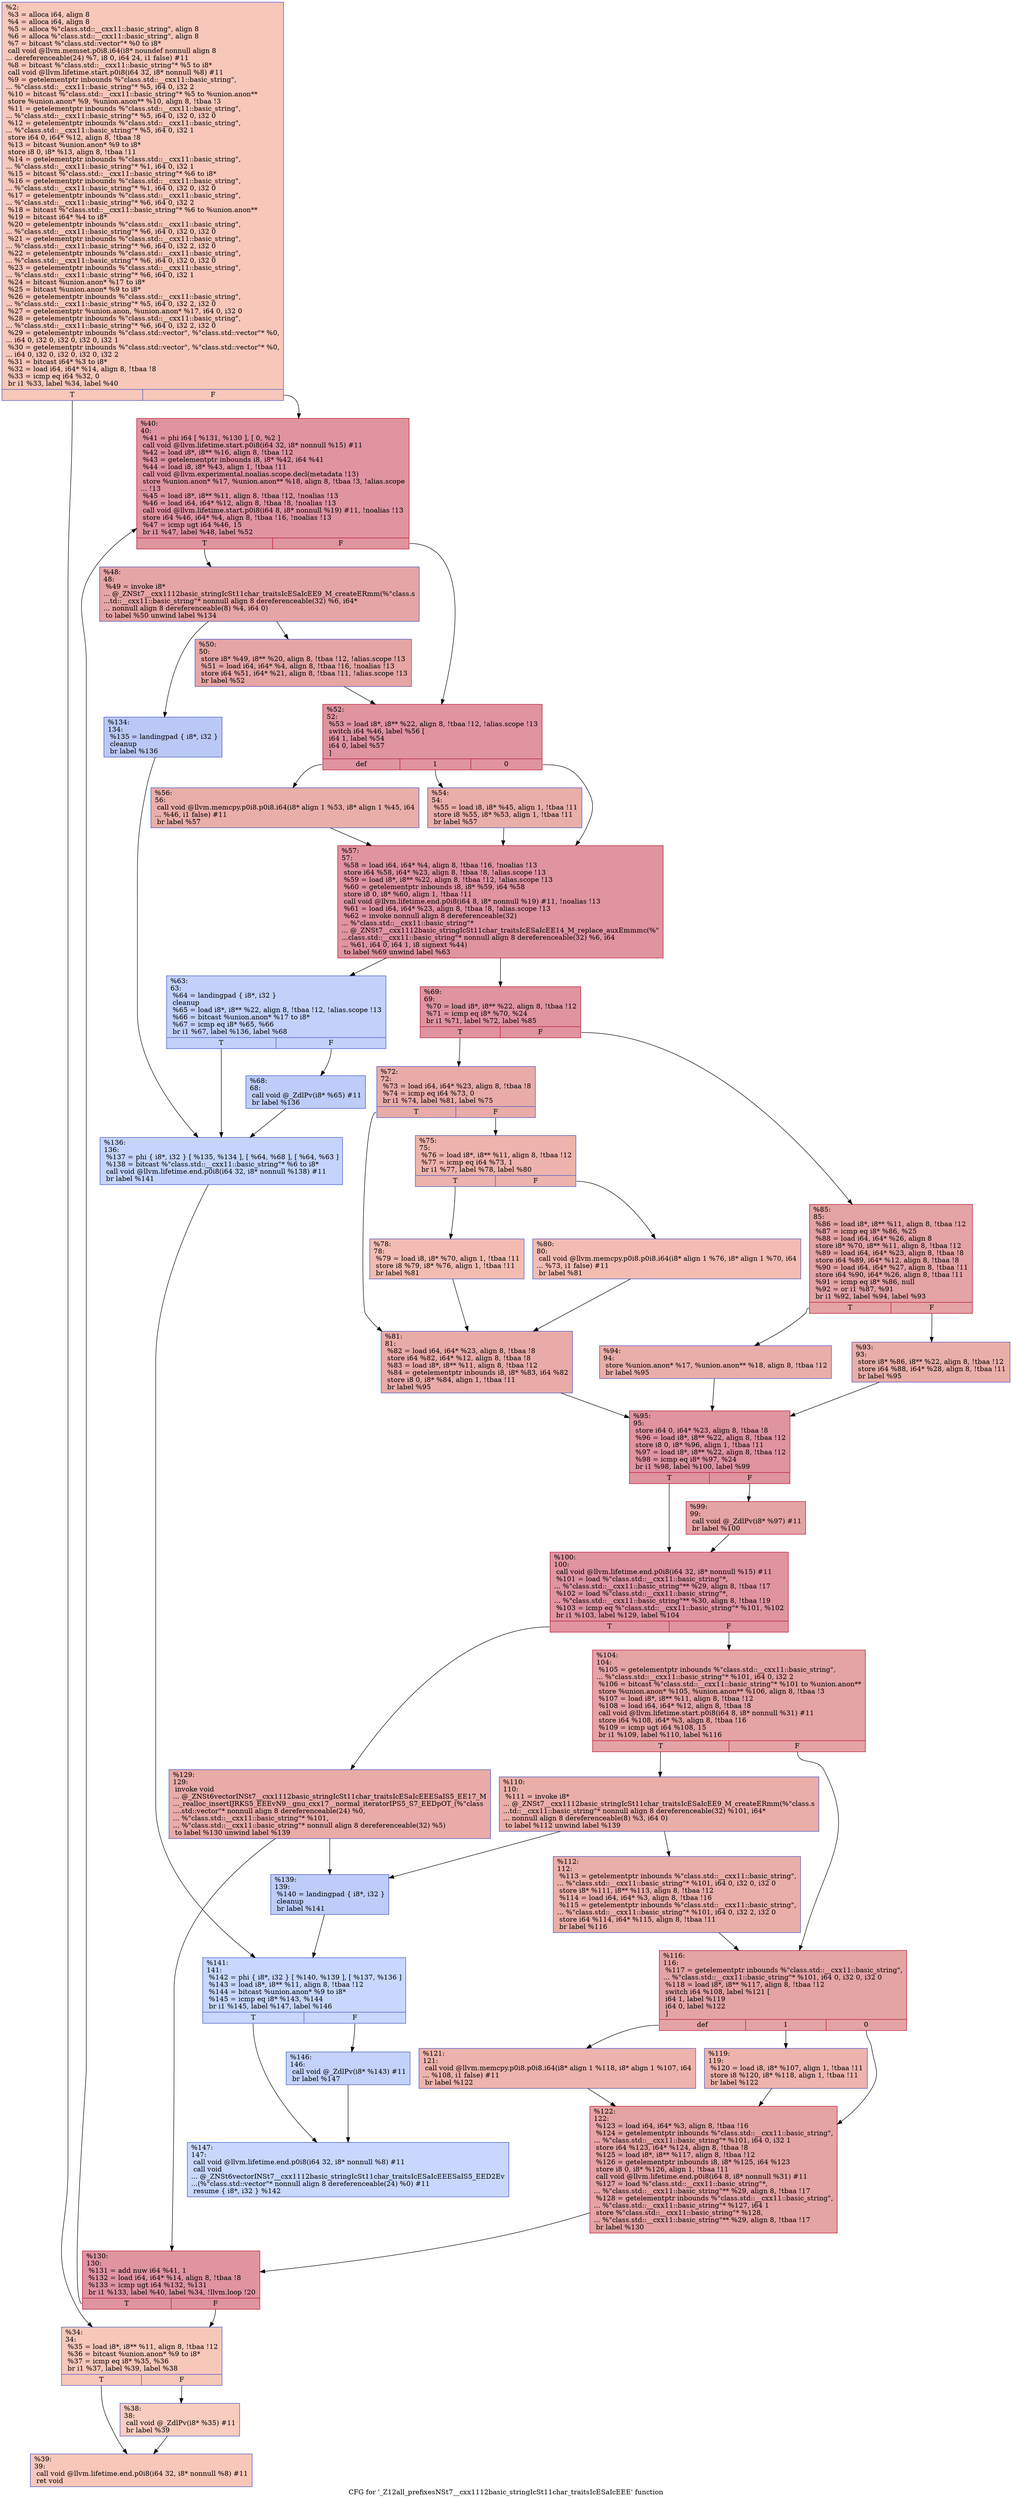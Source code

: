 digraph "CFG for '_Z12all_prefixesNSt7__cxx1112basic_stringIcSt11char_traitsIcESaIcEEE' function" {
	label="CFG for '_Z12all_prefixesNSt7__cxx1112basic_stringIcSt11char_traitsIcESaIcEEE' function";

	Node0x5567970fce20 [shape=record,color="#3d50c3ff", style=filled, fillcolor="#ec7f6370",label="{%2:\l  %3 = alloca i64, align 8\l  %4 = alloca i64, align 8\l  %5 = alloca %\"class.std::__cxx11::basic_string\", align 8\l  %6 = alloca %\"class.std::__cxx11::basic_string\", align 8\l  %7 = bitcast %\"class.std::vector\"* %0 to i8*\l  call void @llvm.memset.p0i8.i64(i8* noundef nonnull align 8\l... dereferenceable(24) %7, i8 0, i64 24, i1 false) #11\l  %8 = bitcast %\"class.std::__cxx11::basic_string\"* %5 to i8*\l  call void @llvm.lifetime.start.p0i8(i64 32, i8* nonnull %8) #11\l  %9 = getelementptr inbounds %\"class.std::__cxx11::basic_string\",\l... %\"class.std::__cxx11::basic_string\"* %5, i64 0, i32 2\l  %10 = bitcast %\"class.std::__cxx11::basic_string\"* %5 to %union.anon**\l  store %union.anon* %9, %union.anon** %10, align 8, !tbaa !3\l  %11 = getelementptr inbounds %\"class.std::__cxx11::basic_string\",\l... %\"class.std::__cxx11::basic_string\"* %5, i64 0, i32 0, i32 0\l  %12 = getelementptr inbounds %\"class.std::__cxx11::basic_string\",\l... %\"class.std::__cxx11::basic_string\"* %5, i64 0, i32 1\l  store i64 0, i64* %12, align 8, !tbaa !8\l  %13 = bitcast %union.anon* %9 to i8*\l  store i8 0, i8* %13, align 8, !tbaa !11\l  %14 = getelementptr inbounds %\"class.std::__cxx11::basic_string\",\l... %\"class.std::__cxx11::basic_string\"* %1, i64 0, i32 1\l  %15 = bitcast %\"class.std::__cxx11::basic_string\"* %6 to i8*\l  %16 = getelementptr inbounds %\"class.std::__cxx11::basic_string\",\l... %\"class.std::__cxx11::basic_string\"* %1, i64 0, i32 0, i32 0\l  %17 = getelementptr inbounds %\"class.std::__cxx11::basic_string\",\l... %\"class.std::__cxx11::basic_string\"* %6, i64 0, i32 2\l  %18 = bitcast %\"class.std::__cxx11::basic_string\"* %6 to %union.anon**\l  %19 = bitcast i64* %4 to i8*\l  %20 = getelementptr inbounds %\"class.std::__cxx11::basic_string\",\l... %\"class.std::__cxx11::basic_string\"* %6, i64 0, i32 0, i32 0\l  %21 = getelementptr inbounds %\"class.std::__cxx11::basic_string\",\l... %\"class.std::__cxx11::basic_string\"* %6, i64 0, i32 2, i32 0\l  %22 = getelementptr inbounds %\"class.std::__cxx11::basic_string\",\l... %\"class.std::__cxx11::basic_string\"* %6, i64 0, i32 0, i32 0\l  %23 = getelementptr inbounds %\"class.std::__cxx11::basic_string\",\l... %\"class.std::__cxx11::basic_string\"* %6, i64 0, i32 1\l  %24 = bitcast %union.anon* %17 to i8*\l  %25 = bitcast %union.anon* %9 to i8*\l  %26 = getelementptr inbounds %\"class.std::__cxx11::basic_string\",\l... %\"class.std::__cxx11::basic_string\"* %5, i64 0, i32 2, i32 0\l  %27 = getelementptr %union.anon, %union.anon* %17, i64 0, i32 0\l  %28 = getelementptr inbounds %\"class.std::__cxx11::basic_string\",\l... %\"class.std::__cxx11::basic_string\"* %6, i64 0, i32 2, i32 0\l  %29 = getelementptr inbounds %\"class.std::vector\", %\"class.std::vector\"* %0,\l... i64 0, i32 0, i32 0, i32 0, i32 1\l  %30 = getelementptr inbounds %\"class.std::vector\", %\"class.std::vector\"* %0,\l... i64 0, i32 0, i32 0, i32 0, i32 2\l  %31 = bitcast i64* %3 to i8*\l  %32 = load i64, i64* %14, align 8, !tbaa !8\l  %33 = icmp eq i64 %32, 0\l  br i1 %33, label %34, label %40\l|{<s0>T|<s1>F}}"];
	Node0x5567970fce20:s0 -> Node0x556797100d60;
	Node0x5567970fce20:s1 -> Node0x556797100df0;
	Node0x556797100d60 [shape=record,color="#3d50c3ff", style=filled, fillcolor="#ec7f6370",label="{%34:\l34:                                               \l  %35 = load i8*, i8** %11, align 8, !tbaa !12\l  %36 = bitcast %union.anon* %9 to i8*\l  %37 = icmp eq i8* %35, %36\l  br i1 %37, label %39, label %38\l|{<s0>T|<s1>F}}"];
	Node0x556797100d60:s0 -> Node0x556797101180;
	Node0x556797100d60:s1 -> Node0x556797101210;
	Node0x556797101210 [shape=record,color="#3d50c3ff", style=filled, fillcolor="#f08b6e70",label="{%38:\l38:                                               \l  call void @_ZdlPv(i8* %35) #11\l  br label %39\l}"];
	Node0x556797101210 -> Node0x556797101180;
	Node0x556797101180 [shape=record,color="#3d50c3ff", style=filled, fillcolor="#ec7f6370",label="{%39:\l39:                                               \l  call void @llvm.lifetime.end.p0i8(i64 32, i8* nonnull %8) #11\l  ret void\l}"];
	Node0x556797100df0 [shape=record,color="#b70d28ff", style=filled, fillcolor="#b70d2870",label="{%40:\l40:                                               \l  %41 = phi i64 [ %131, %130 ], [ 0, %2 ]\l  call void @llvm.lifetime.start.p0i8(i64 32, i8* nonnull %15) #11\l  %42 = load i8*, i8** %16, align 8, !tbaa !12\l  %43 = getelementptr inbounds i8, i8* %42, i64 %41\l  %44 = load i8, i8* %43, align 1, !tbaa !11\l  call void @llvm.experimental.noalias.scope.decl(metadata !13)\l  store %union.anon* %17, %union.anon** %18, align 8, !tbaa !3, !alias.scope\l... !13\l  %45 = load i8*, i8** %11, align 8, !tbaa !12, !noalias !13\l  %46 = load i64, i64* %12, align 8, !tbaa !8, !noalias !13\l  call void @llvm.lifetime.start.p0i8(i64 8, i8* nonnull %19) #11, !noalias !13\l  store i64 %46, i64* %4, align 8, !tbaa !16, !noalias !13\l  %47 = icmp ugt i64 %46, 15\l  br i1 %47, label %48, label %52\l|{<s0>T|<s1>F}}"];
	Node0x556797100df0:s0 -> Node0x556797104220;
	Node0x556797100df0:s1 -> Node0x5567971042b0;
	Node0x556797104220 [shape=record,color="#3d50c3ff", style=filled, fillcolor="#c5333470",label="{%48:\l48:                                               \l  %49 = invoke i8*\l... @_ZNSt7__cxx1112basic_stringIcSt11char_traitsIcESaIcEE9_M_createERmm(%\"class.s\l...td::__cxx11::basic_string\"* nonnull align 8 dereferenceable(32) %6, i64*\l... nonnull align 8 dereferenceable(8) %4, i64 0)\l          to label %50 unwind label %134\l}"];
	Node0x556797104220 -> Node0x5567971044e0;
	Node0x556797104220 -> Node0x556797104530;
	Node0x5567971044e0 [shape=record,color="#3d50c3ff", style=filled, fillcolor="#c5333470",label="{%50:\l50:                                               \l  store i8* %49, i8** %20, align 8, !tbaa !12, !alias.scope !13\l  %51 = load i64, i64* %4, align 8, !tbaa !16, !noalias !13\l  store i64 %51, i64* %21, align 8, !tbaa !11, !alias.scope !13\l  br label %52\l}"];
	Node0x5567971044e0 -> Node0x5567971042b0;
	Node0x5567971042b0 [shape=record,color="#b70d28ff", style=filled, fillcolor="#b70d2870",label="{%52:\l52:                                               \l  %53 = load i8*, i8** %22, align 8, !tbaa !12, !alias.scope !13\l  switch i64 %46, label %56 [\l    i64 1, label %54\l    i64 0, label %57\l  ]\l|{<s0>def|<s1>1|<s2>0}}"];
	Node0x5567971042b0:s0 -> Node0x5567971043f0;
	Node0x5567971042b0:s1 -> Node0x556797105200;
	Node0x5567971042b0:s2 -> Node0x556797105290;
	Node0x556797105200 [shape=record,color="#3d50c3ff", style=filled, fillcolor="#d0473d70",label="{%54:\l54:                                               \l  %55 = load i8, i8* %45, align 1, !tbaa !11\l  store i8 %55, i8* %53, align 1, !tbaa !11\l  br label %57\l}"];
	Node0x556797105200 -> Node0x556797105290;
	Node0x5567971043f0 [shape=record,color="#3d50c3ff", style=filled, fillcolor="#d0473d70",label="{%56:\l56:                                               \l  call void @llvm.memcpy.p0i8.p0i8.i64(i8* align 1 %53, i8* align 1 %45, i64\l... %46, i1 false) #11\l  br label %57\l}"];
	Node0x5567971043f0 -> Node0x556797105290;
	Node0x556797105290 [shape=record,color="#b70d28ff", style=filled, fillcolor="#b70d2870",label="{%57:\l57:                                               \l  %58 = load i64, i64* %4, align 8, !tbaa !16, !noalias !13\l  store i64 %58, i64* %23, align 8, !tbaa !8, !alias.scope !13\l  %59 = load i8*, i8** %22, align 8, !tbaa !12, !alias.scope !13\l  %60 = getelementptr inbounds i8, i8* %59, i64 %58\l  store i8 0, i8* %60, align 1, !tbaa !11\l  call void @llvm.lifetime.end.p0i8(i64 8, i8* nonnull %19) #11, !noalias !13\l  %61 = load i64, i64* %23, align 8, !tbaa !8, !alias.scope !13\l  %62 = invoke nonnull align 8 dereferenceable(32)\l... %\"class.std::__cxx11::basic_string\"*\l... @_ZNSt7__cxx1112basic_stringIcSt11char_traitsIcESaIcEE14_M_replace_auxEmmmc(%\"\l...class.std::__cxx11::basic_string\"* nonnull align 8 dereferenceable(32) %6, i64\l... %61, i64 0, i64 1, i8 signext %44)\l          to label %69 unwind label %63\l}"];
	Node0x556797105290 -> Node0x556797105ea0;
	Node0x556797105290 -> Node0x556797105f30;
	Node0x556797105f30 [shape=record,color="#3d50c3ff", style=filled, fillcolor="#7396f570",label="{%63:\l63:                                               \l  %64 = landingpad \{ i8*, i32 \}\l          cleanup\l  %65 = load i8*, i8** %22, align 8, !tbaa !12, !alias.scope !13\l  %66 = bitcast %union.anon* %17 to i8*\l  %67 = icmp eq i8* %65, %66\l  br i1 %67, label %136, label %68\l|{<s0>T|<s1>F}}"];
	Node0x556797105f30:s0 -> Node0x556797106aa0;
	Node0x556797105f30:s1 -> Node0x556797106b30;
	Node0x556797106b30 [shape=record,color="#3d50c3ff", style=filled, fillcolor="#6a8bef70",label="{%68:\l68:                                               \l  call void @_ZdlPv(i8* %65) #11\l  br label %136\l}"];
	Node0x556797106b30 -> Node0x556797106aa0;
	Node0x556797105ea0 [shape=record,color="#b70d28ff", style=filled, fillcolor="#b70d2870",label="{%69:\l69:                                               \l  %70 = load i8*, i8** %22, align 8, !tbaa !12\l  %71 = icmp eq i8* %70, %24\l  br i1 %71, label %72, label %85\l|{<s0>T|<s1>F}}"];
	Node0x556797105ea0:s0 -> Node0x556797106ef0;
	Node0x556797105ea0:s1 -> Node0x556797106f40;
	Node0x556797106ef0 [shape=record,color="#3d50c3ff", style=filled, fillcolor="#cc403a70",label="{%72:\l72:                                               \l  %73 = load i64, i64* %23, align 8, !tbaa !8\l  %74 = icmp eq i64 %73, 0\l  br i1 %74, label %81, label %75\l|{<s0>T|<s1>F}}"];
	Node0x556797106ef0:s0 -> Node0x556797107140;
	Node0x556797106ef0:s1 -> Node0x556797107190;
	Node0x556797107190 [shape=record,color="#3d50c3ff", style=filled, fillcolor="#d6524470",label="{%75:\l75:                                               \l  %76 = load i8*, i8** %11, align 8, !tbaa !12\l  %77 = icmp eq i64 %73, 1\l  br i1 %77, label %78, label %80\l|{<s0>T|<s1>F}}"];
	Node0x556797107190:s0 -> Node0x5567971073d0;
	Node0x556797107190:s1 -> Node0x556797107420;
	Node0x5567971073d0 [shape=record,color="#3d50c3ff", style=filled, fillcolor="#e1675170",label="{%78:\l78:                                               \l  %79 = load i8, i8* %70, align 1, !tbaa !11\l  store i8 %79, i8* %76, align 1, !tbaa !11\l  br label %81\l}"];
	Node0x5567971073d0 -> Node0x556797107140;
	Node0x556797107420 [shape=record,color="#3d50c3ff", style=filled, fillcolor="#e1675170",label="{%80:\l80:                                               \l  call void @llvm.memcpy.p0i8.p0i8.i64(i8* align 1 %76, i8* align 1 %70, i64\l... %73, i1 false) #11\l  br label %81\l}"];
	Node0x556797107420 -> Node0x556797107140;
	Node0x556797107140 [shape=record,color="#3d50c3ff", style=filled, fillcolor="#cc403a70",label="{%81:\l81:                                               \l  %82 = load i64, i64* %23, align 8, !tbaa !8\l  store i64 %82, i64* %12, align 8, !tbaa !8\l  %83 = load i8*, i8** %11, align 8, !tbaa !12\l  %84 = getelementptr inbounds i8, i8* %83, i64 %82\l  store i8 0, i8* %84, align 1, !tbaa !11\l  br label %95\l}"];
	Node0x556797107140 -> Node0x556797107ba0;
	Node0x556797106f40 [shape=record,color="#b70d28ff", style=filled, fillcolor="#c32e3170",label="{%85:\l85:                                               \l  %86 = load i8*, i8** %11, align 8, !tbaa !12\l  %87 = icmp eq i8* %86, %25\l  %88 = load i64, i64* %26, align 8\l  store i8* %70, i8** %11, align 8, !tbaa !12\l  %89 = load i64, i64* %23, align 8, !tbaa !8\l  store i64 %89, i64* %12, align 8, !tbaa !8\l  %90 = load i64, i64* %27, align 8, !tbaa !11\l  store i64 %90, i64* %26, align 8, !tbaa !11\l  %91 = icmp eq i8* %86, null\l  %92 = or i1 %87, %91\l  br i1 %92, label %94, label %93\l|{<s0>T|<s1>F}}"];
	Node0x556797106f40:s0 -> Node0x556797108180;
	Node0x556797106f40:s1 -> Node0x5567971081d0;
	Node0x5567971081d0 [shape=record,color="#3d50c3ff", style=filled, fillcolor="#d0473d70",label="{%93:\l93:                                               \l  store i8* %86, i8** %22, align 8, !tbaa !12\l  store i64 %88, i64* %28, align 8, !tbaa !11\l  br label %95\l}"];
	Node0x5567971081d0 -> Node0x556797107ba0;
	Node0x556797108180 [shape=record,color="#3d50c3ff", style=filled, fillcolor="#d0473d70",label="{%94:\l94:                                               \l  store %union.anon* %17, %union.anon** %18, align 8, !tbaa !12\l  br label %95\l}"];
	Node0x556797108180 -> Node0x556797107ba0;
	Node0x556797107ba0 [shape=record,color="#b70d28ff", style=filled, fillcolor="#b70d2870",label="{%95:\l95:                                               \l  store i64 0, i64* %23, align 8, !tbaa !8\l  %96 = load i8*, i8** %22, align 8, !tbaa !12\l  store i8 0, i8* %96, align 1, !tbaa !11\l  %97 = load i8*, i8** %22, align 8, !tbaa !12\l  %98 = icmp eq i8* %97, %24\l  br i1 %98, label %100, label %99\l|{<s0>T|<s1>F}}"];
	Node0x556797107ba0:s0 -> Node0x5567971087f0;
	Node0x556797107ba0:s1 -> Node0x556797108840;
	Node0x556797108840 [shape=record,color="#b70d28ff", style=filled, fillcolor="#c32e3170",label="{%99:\l99:                                               \l  call void @_ZdlPv(i8* %97) #11\l  br label %100\l}"];
	Node0x556797108840 -> Node0x5567971087f0;
	Node0x5567971087f0 [shape=record,color="#b70d28ff", style=filled, fillcolor="#b70d2870",label="{%100:\l100:                                              \l  call void @llvm.lifetime.end.p0i8(i64 32, i8* nonnull %15) #11\l  %101 = load %\"class.std::__cxx11::basic_string\"*,\l... %\"class.std::__cxx11::basic_string\"** %29, align 8, !tbaa !17\l  %102 = load %\"class.std::__cxx11::basic_string\"*,\l... %\"class.std::__cxx11::basic_string\"** %30, align 8, !tbaa !19\l  %103 = icmp eq %\"class.std::__cxx11::basic_string\"* %101, %102\l  br i1 %103, label %129, label %104\l|{<s0>T|<s1>F}}"];
	Node0x5567971087f0:s0 -> Node0x5567970fed20;
	Node0x5567971087f0:s1 -> Node0x5567970fedb0;
	Node0x5567970fedb0 [shape=record,color="#b70d28ff", style=filled, fillcolor="#c32e3170",label="{%104:\l104:                                              \l  %105 = getelementptr inbounds %\"class.std::__cxx11::basic_string\",\l... %\"class.std::__cxx11::basic_string\"* %101, i64 0, i32 2\l  %106 = bitcast %\"class.std::__cxx11::basic_string\"* %101 to %union.anon**\l  store %union.anon* %105, %union.anon** %106, align 8, !tbaa !3\l  %107 = load i8*, i8** %11, align 8, !tbaa !12\l  %108 = load i64, i64* %12, align 8, !tbaa !8\l  call void @llvm.lifetime.start.p0i8(i64 8, i8* nonnull %31) #11\l  store i64 %108, i64* %3, align 8, !tbaa !16\l  %109 = icmp ugt i64 %108, 15\l  br i1 %109, label %110, label %116\l|{<s0>T|<s1>F}}"];
	Node0x5567970fedb0:s0 -> Node0x5567970ff420;
	Node0x5567970fedb0:s1 -> Node0x5567970ff470;
	Node0x5567970ff420 [shape=record,color="#3d50c3ff", style=filled, fillcolor="#d0473d70",label="{%110:\l110:                                              \l  %111 = invoke i8*\l... @_ZNSt7__cxx1112basic_stringIcSt11char_traitsIcESaIcEE9_M_createERmm(%\"class.s\l...td::__cxx11::basic_string\"* nonnull align 8 dereferenceable(32) %101, i64*\l... nonnull align 8 dereferenceable(8) %3, i64 0)\l          to label %112 unwind label %139\l}"];
	Node0x5567970ff420 -> Node0x55679710a160;
	Node0x5567970ff420 -> Node0x55679710a1b0;
	Node0x55679710a160 [shape=record,color="#3d50c3ff", style=filled, fillcolor="#d0473d70",label="{%112:\l112:                                              \l  %113 = getelementptr inbounds %\"class.std::__cxx11::basic_string\",\l... %\"class.std::__cxx11::basic_string\"* %101, i64 0, i32 0, i32 0\l  store i8* %111, i8** %113, align 8, !tbaa !12\l  %114 = load i64, i64* %3, align 8, !tbaa !16\l  %115 = getelementptr inbounds %\"class.std::__cxx11::basic_string\",\l... %\"class.std::__cxx11::basic_string\"* %101, i64 0, i32 2, i32 0\l  store i64 %114, i64* %115, align 8, !tbaa !11\l  br label %116\l}"];
	Node0x55679710a160 -> Node0x5567970ff470;
	Node0x5567970ff470 [shape=record,color="#b70d28ff", style=filled, fillcolor="#c32e3170",label="{%116:\l116:                                              \l  %117 = getelementptr inbounds %\"class.std::__cxx11::basic_string\",\l... %\"class.std::__cxx11::basic_string\"* %101, i64 0, i32 0, i32 0\l  %118 = load i8*, i8** %117, align 8, !tbaa !12\l  switch i64 %108, label %121 [\l    i64 1, label %119\l    i64 0, label %122\l  ]\l|{<s0>def|<s1>1|<s2>0}}"];
	Node0x5567970ff470:s0 -> Node0x55679710a110;
	Node0x5567970ff470:s1 -> Node0x55679710a8c0;
	Node0x5567970ff470:s2 -> Node0x55679710a910;
	Node0x55679710a8c0 [shape=record,color="#3d50c3ff", style=filled, fillcolor="#d6524470",label="{%119:\l119:                                              \l  %120 = load i8, i8* %107, align 1, !tbaa !11\l  store i8 %120, i8* %118, align 1, !tbaa !11\l  br label %122\l}"];
	Node0x55679710a8c0 -> Node0x55679710a910;
	Node0x55679710a110 [shape=record,color="#3d50c3ff", style=filled, fillcolor="#d6524470",label="{%121:\l121:                                              \l  call void @llvm.memcpy.p0i8.p0i8.i64(i8* align 1 %118, i8* align 1 %107, i64\l... %108, i1 false) #11\l  br label %122\l}"];
	Node0x55679710a110 -> Node0x55679710a910;
	Node0x55679710a910 [shape=record,color="#b70d28ff", style=filled, fillcolor="#c32e3170",label="{%122:\l122:                                              \l  %123 = load i64, i64* %3, align 8, !tbaa !16\l  %124 = getelementptr inbounds %\"class.std::__cxx11::basic_string\",\l... %\"class.std::__cxx11::basic_string\"* %101, i64 0, i32 1\l  store i64 %123, i64* %124, align 8, !tbaa !8\l  %125 = load i8*, i8** %117, align 8, !tbaa !12\l  %126 = getelementptr inbounds i8, i8* %125, i64 %123\l  store i8 0, i8* %126, align 1, !tbaa !11\l  call void @llvm.lifetime.end.p0i8(i64 8, i8* nonnull %31) #11\l  %127 = load %\"class.std::__cxx11::basic_string\"*,\l... %\"class.std::__cxx11::basic_string\"** %29, align 8, !tbaa !17\l  %128 = getelementptr inbounds %\"class.std::__cxx11::basic_string\",\l... %\"class.std::__cxx11::basic_string\"* %127, i64 1\l  store %\"class.std::__cxx11::basic_string\"* %128,\l... %\"class.std::__cxx11::basic_string\"** %29, align 8, !tbaa !17\l  br label %130\l}"];
	Node0x55679710a910 -> Node0x556797101860;
	Node0x5567970fed20 [shape=record,color="#3d50c3ff", style=filled, fillcolor="#cc403a70",label="{%129:\l129:                                              \l  invoke void\l... @_ZNSt6vectorINSt7__cxx1112basic_stringIcSt11char_traitsIcESaIcEEESaIS5_EE17_M\l..._realloc_insertIJRKS5_EEEvN9__gnu_cxx17__normal_iteratorIPS5_S7_EEDpOT_(%\"class\l....std::vector\"* nonnull align 8 dereferenceable(24) %0,\l... %\"class.std::__cxx11::basic_string\"* %101,\l... %\"class.std::__cxx11::basic_string\"* nonnull align 8 dereferenceable(32) %5)\l          to label %130 unwind label %139\l}"];
	Node0x5567970fed20 -> Node0x556797101860;
	Node0x5567970fed20 -> Node0x55679710a1b0;
	Node0x556797101860 [shape=record,color="#b70d28ff", style=filled, fillcolor="#b70d2870",label="{%130:\l130:                                              \l  %131 = add nuw i64 %41, 1\l  %132 = load i64, i64* %14, align 8, !tbaa !8\l  %133 = icmp ugt i64 %132, %131\l  br i1 %133, label %40, label %34, !llvm.loop !20\l|{<s0>T|<s1>F}}"];
	Node0x556797101860:s0 -> Node0x556797100df0;
	Node0x556797101860:s1 -> Node0x556797100d60;
	Node0x556797104530 [shape=record,color="#3d50c3ff", style=filled, fillcolor="#6282ea70",label="{%134:\l134:                                              \l  %135 = landingpad \{ i8*, i32 \}\l          cleanup\l  br label %136\l}"];
	Node0x556797104530 -> Node0x556797106aa0;
	Node0x556797106aa0 [shape=record,color="#3d50c3ff", style=filled, fillcolor="#7a9df870",label="{%136:\l136:                                              \l  %137 = phi \{ i8*, i32 \} [ %135, %134 ], [ %64, %68 ], [ %64, %63 ]\l  %138 = bitcast %\"class.std::__cxx11::basic_string\"* %6 to i8*\l  call void @llvm.lifetime.end.p0i8(i64 32, i8* nonnull %138) #11\l  br label %141\l}"];
	Node0x556797106aa0 -> Node0x55679710cc90;
	Node0x55679710a1b0 [shape=record,color="#3d50c3ff", style=filled, fillcolor="#6a8bef70",label="{%139:\l139:                                              \l  %140 = landingpad \{ i8*, i32 \}\l          cleanup\l  br label %141\l}"];
	Node0x55679710a1b0 -> Node0x55679710cc90;
	Node0x55679710cc90 [shape=record,color="#3d50c3ff", style=filled, fillcolor="#81a4fb70",label="{%141:\l141:                                              \l  %142 = phi \{ i8*, i32 \} [ %140, %139 ], [ %137, %136 ]\l  %143 = load i8*, i8** %11, align 8, !tbaa !12\l  %144 = bitcast %union.anon* %9 to i8*\l  %145 = icmp eq i8* %143, %144\l  br i1 %145, label %147, label %146\l|{<s0>T|<s1>F}}"];
	Node0x55679710cc90:s0 -> Node0x55679710d030;
	Node0x55679710cc90:s1 -> Node0x55679710d080;
	Node0x55679710d080 [shape=record,color="#3d50c3ff", style=filled, fillcolor="#779af770",label="{%146:\l146:                                              \l  call void @_ZdlPv(i8* %143) #11\l  br label %147\l}"];
	Node0x55679710d080 -> Node0x55679710d030;
	Node0x55679710d030 [shape=record,color="#3d50c3ff", style=filled, fillcolor="#81a4fb70",label="{%147:\l147:                                              \l  call void @llvm.lifetime.end.p0i8(i64 32, i8* nonnull %8) #11\l  call void\l... @_ZNSt6vectorINSt7__cxx1112basic_stringIcSt11char_traitsIcESaIcEEESaIS5_EED2Ev\l...(%\"class.std::vector\"* nonnull align 8 dereferenceable(24) %0) #11\l  resume \{ i8*, i32 \} %142\l}"];
}
